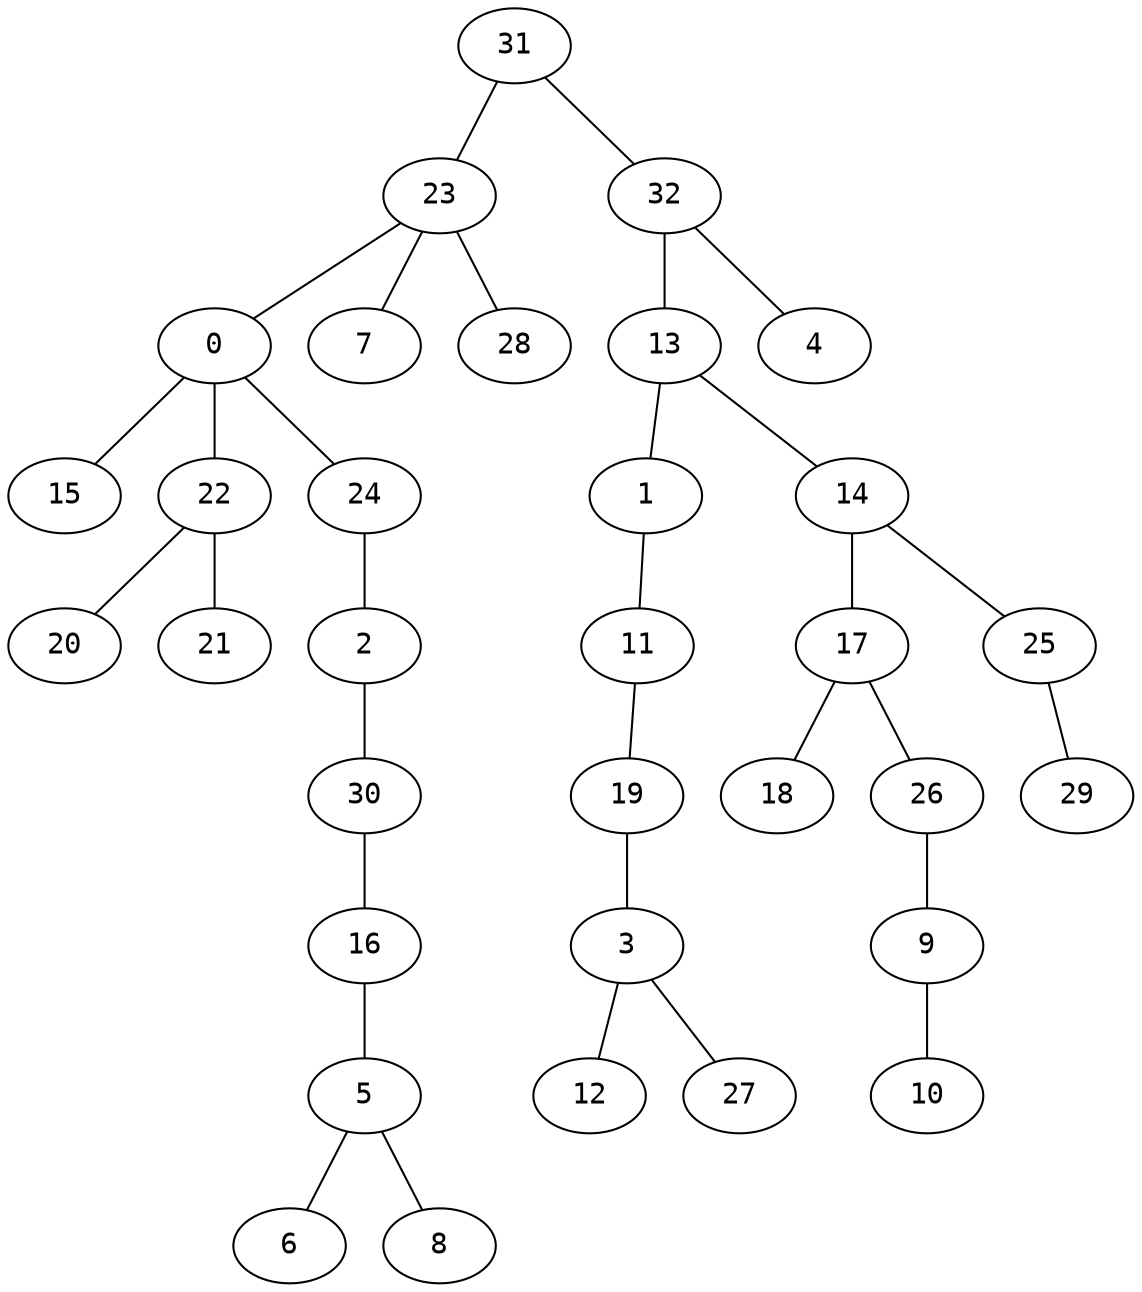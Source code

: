 graph "02" {
graph [fontname = "DejaVu Sans Mono"];
node [fontname = "DejaVu Sans Mono"];
edge [fontname = "DejaVu Sans Mono"];
"0" -- "15"
"0" -- "22"
"0" -- "24"
"1" -- "11"
"2" -- "30"
"3" -- "12"
"3" -- "27"
"5" -- "6"
"5" -- "8"
"9" -- "10"
"11" -- "19"
"13" -- "1"
"13" -- "14"
"14" -- "17"
"14" -- "25"
"16" -- "5"
"17" -- "18"
"17" -- "26"
"19" -- "3"
"22" -- "20"
"22" -- "21"
"23" -- "0"
"23" -- "7"
"23" -- "28"
"24" -- "2"
"25" -- "29"
"26" -- "9"
"30" -- "16"
"31" -- "23"
"31" -- "32"
"32" -- "4"
"32" -- "13"
}